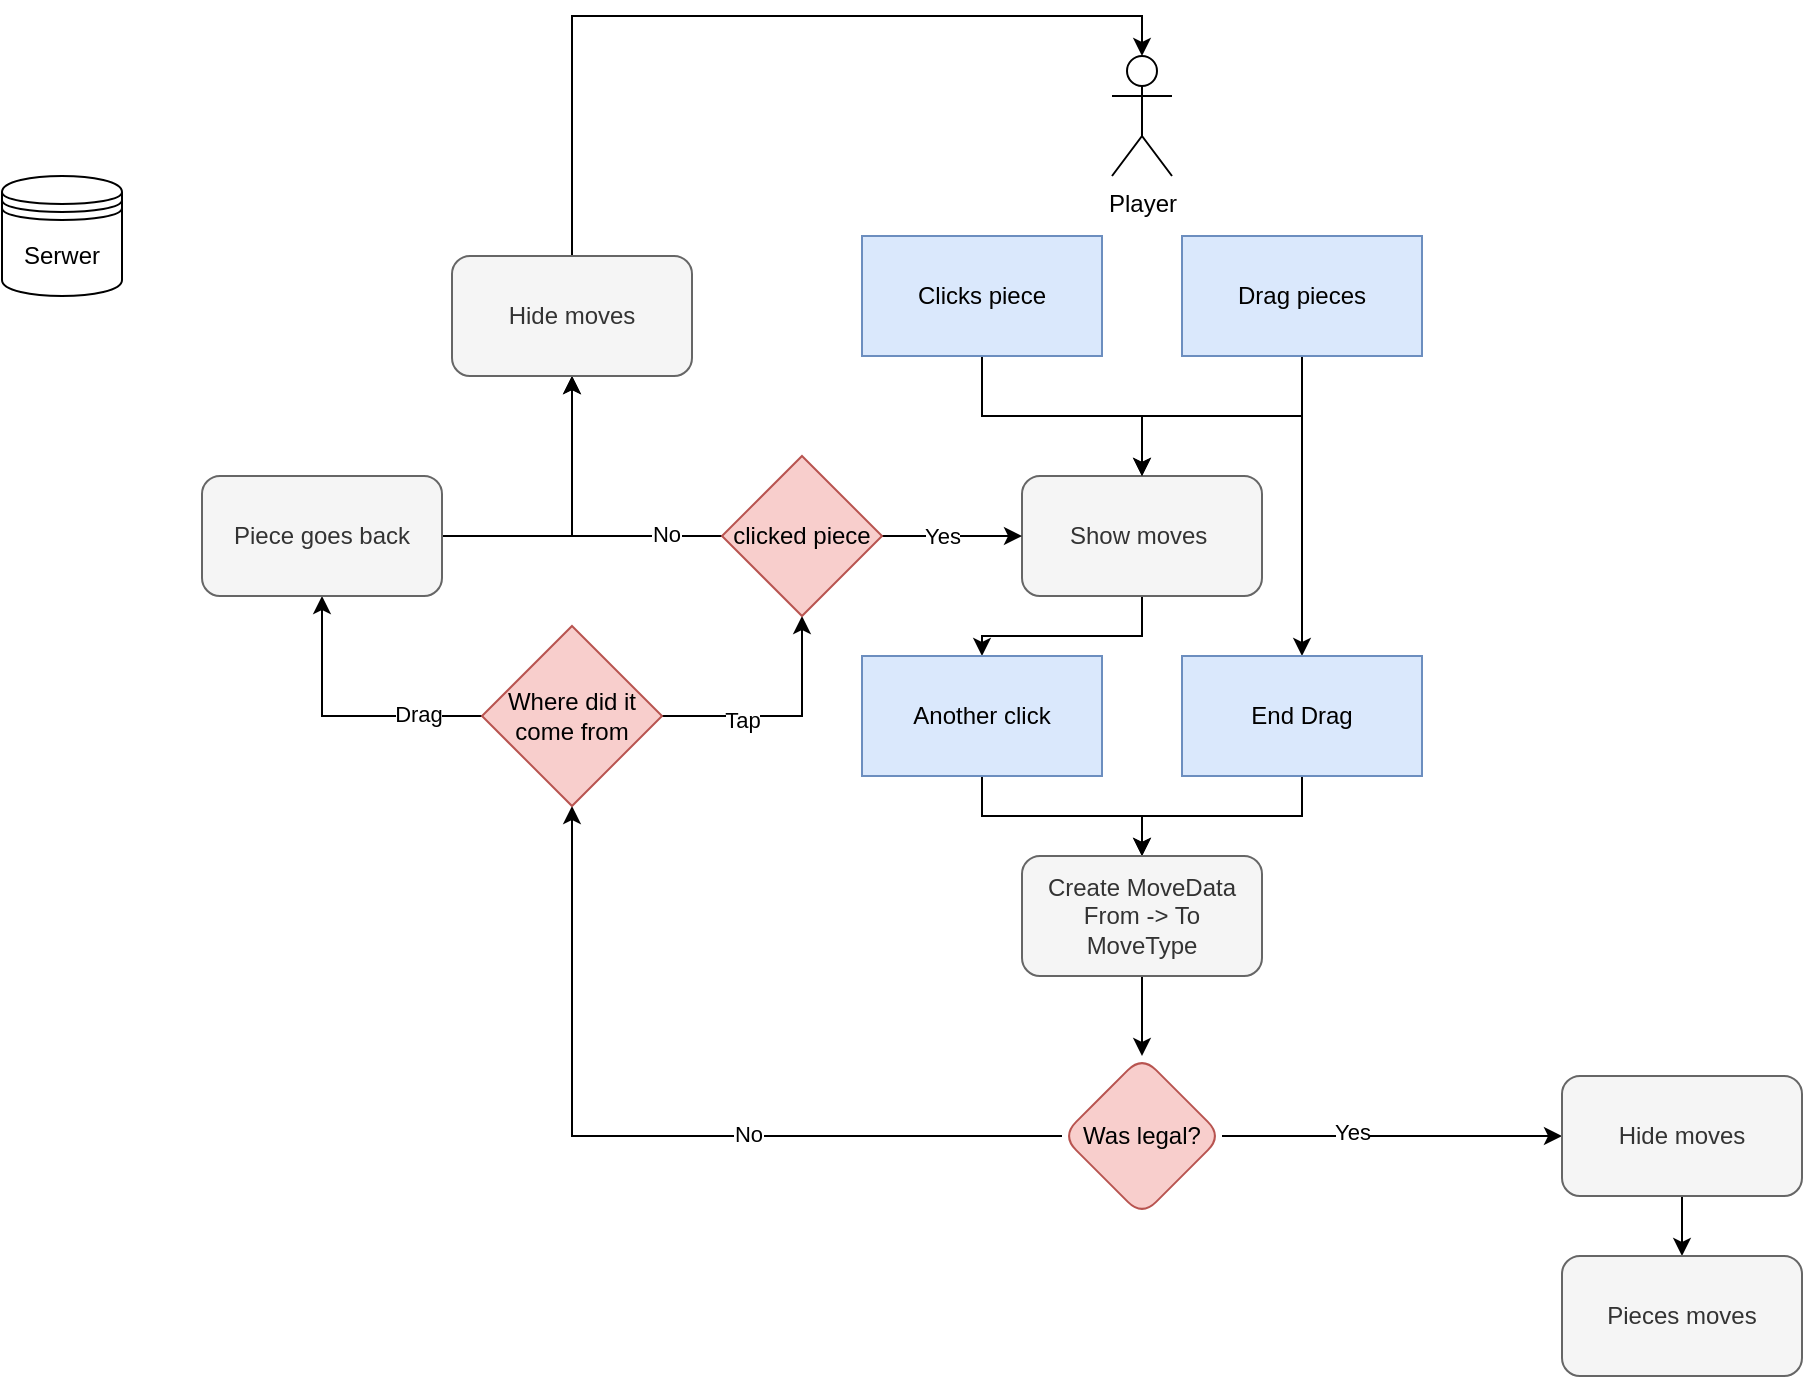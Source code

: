 <mxfile version="21.6.6" type="github">
  <diagram name="Strona-1" id="0UkwQ23_jVnsr-kS8y7S">
    <mxGraphModel dx="2268" dy="1888" grid="1" gridSize="10" guides="1" tooltips="1" connect="1" arrows="1" fold="1" page="1" pageScale="1" pageWidth="827" pageHeight="1169" math="0" shadow="0">
      <root>
        <mxCell id="0" />
        <mxCell id="1" parent="0" />
        <mxCell id="QEWHLRGhf9K4LhdgxkMF-22" style="edgeStyle=orthogonalEdgeStyle;rounded=0;orthogonalLoop=1;jettySize=auto;html=1;" edge="1" parent="1" source="QEWHLRGhf9K4LhdgxkMF-1" target="QEWHLRGhf9K4LhdgxkMF-15">
          <mxGeometry relative="1" as="geometry" />
        </mxCell>
        <mxCell id="QEWHLRGhf9K4LhdgxkMF-1" value="Show moves&amp;nbsp;" style="rounded=1;whiteSpace=wrap;html=1;fillColor=#f5f5f5;fontColor=#333333;strokeColor=#666666;" vertex="1" parent="1">
          <mxGeometry x="320" y="190" width="120" height="60" as="geometry" />
        </mxCell>
        <mxCell id="QEWHLRGhf9K4LhdgxkMF-2" value="Player" style="shape=umlActor;verticalLabelPosition=bottom;verticalAlign=top;html=1;outlineConnect=0;" vertex="1" parent="1">
          <mxGeometry x="365" y="-20" width="30" height="60" as="geometry" />
        </mxCell>
        <mxCell id="QEWHLRGhf9K4LhdgxkMF-3" value="Serwer" style="shape=datastore;whiteSpace=wrap;html=1;" vertex="1" parent="1">
          <mxGeometry x="-190" y="40" width="60" height="60" as="geometry" />
        </mxCell>
        <mxCell id="QEWHLRGhf9K4LhdgxkMF-28" value="" style="edgeStyle=orthogonalEdgeStyle;rounded=0;orthogonalLoop=1;jettySize=auto;html=1;" edge="1" parent="1" source="QEWHLRGhf9K4LhdgxkMF-6" target="QEWHLRGhf9K4LhdgxkMF-38">
          <mxGeometry relative="1" as="geometry">
            <mxPoint x="155" y="520" as="targetPoint" />
          </mxGeometry>
        </mxCell>
        <mxCell id="QEWHLRGhf9K4LhdgxkMF-31" value="No" style="edgeLabel;html=1;align=center;verticalAlign=middle;resizable=0;points=[];" vertex="1" connectable="0" parent="QEWHLRGhf9K4LhdgxkMF-28">
          <mxGeometry x="-0.233" y="-1" relative="1" as="geometry">
            <mxPoint as="offset" />
          </mxGeometry>
        </mxCell>
        <mxCell id="QEWHLRGhf9K4LhdgxkMF-30" value="" style="edgeStyle=orthogonalEdgeStyle;rounded=0;orthogonalLoop=1;jettySize=auto;html=1;" edge="1" parent="1" source="QEWHLRGhf9K4LhdgxkMF-6" target="QEWHLRGhf9K4LhdgxkMF-29">
          <mxGeometry relative="1" as="geometry" />
        </mxCell>
        <mxCell id="QEWHLRGhf9K4LhdgxkMF-32" value="Yes" style="edgeLabel;html=1;align=center;verticalAlign=middle;resizable=0;points=[];" vertex="1" connectable="0" parent="QEWHLRGhf9K4LhdgxkMF-30">
          <mxGeometry x="-0.233" y="2" relative="1" as="geometry">
            <mxPoint as="offset" />
          </mxGeometry>
        </mxCell>
        <mxCell id="QEWHLRGhf9K4LhdgxkMF-6" value="Was legal?" style="rhombus;whiteSpace=wrap;html=1;rounded=1;fillColor=#f8cecc;strokeColor=#b85450;" vertex="1" parent="1">
          <mxGeometry x="340" y="480" width="80" height="80" as="geometry" />
        </mxCell>
        <mxCell id="QEWHLRGhf9K4LhdgxkMF-18" style="edgeStyle=orthogonalEdgeStyle;rounded=0;orthogonalLoop=1;jettySize=auto;html=1;" edge="1" parent="1" source="QEWHLRGhf9K4LhdgxkMF-13" target="QEWHLRGhf9K4LhdgxkMF-1">
          <mxGeometry relative="1" as="geometry" />
        </mxCell>
        <mxCell id="QEWHLRGhf9K4LhdgxkMF-13" value="Clicks piece" style="rounded=0;whiteSpace=wrap;html=1;fillColor=#dae8fc;strokeColor=#6c8ebf;" vertex="1" parent="1">
          <mxGeometry x="240" y="70" width="120" height="60" as="geometry" />
        </mxCell>
        <mxCell id="QEWHLRGhf9K4LhdgxkMF-19" style="edgeStyle=orthogonalEdgeStyle;rounded=0;orthogonalLoop=1;jettySize=auto;html=1;" edge="1" parent="1" source="QEWHLRGhf9K4LhdgxkMF-14" target="QEWHLRGhf9K4LhdgxkMF-1">
          <mxGeometry relative="1" as="geometry" />
        </mxCell>
        <mxCell id="QEWHLRGhf9K4LhdgxkMF-21" style="edgeStyle=orthogonalEdgeStyle;rounded=0;orthogonalLoop=1;jettySize=auto;html=1;" edge="1" parent="1" source="QEWHLRGhf9K4LhdgxkMF-14" target="QEWHLRGhf9K4LhdgxkMF-16">
          <mxGeometry relative="1" as="geometry" />
        </mxCell>
        <mxCell id="QEWHLRGhf9K4LhdgxkMF-14" value="Drag pieces" style="rounded=0;whiteSpace=wrap;html=1;fillColor=#dae8fc;strokeColor=#6c8ebf;" vertex="1" parent="1">
          <mxGeometry x="400" y="70" width="120" height="60" as="geometry" />
        </mxCell>
        <mxCell id="QEWHLRGhf9K4LhdgxkMF-24" style="edgeStyle=orthogonalEdgeStyle;rounded=0;orthogonalLoop=1;jettySize=auto;html=1;" edge="1" parent="1" source="QEWHLRGhf9K4LhdgxkMF-15" target="QEWHLRGhf9K4LhdgxkMF-20">
          <mxGeometry relative="1" as="geometry" />
        </mxCell>
        <mxCell id="QEWHLRGhf9K4LhdgxkMF-15" value="Another click" style="rounded=0;whiteSpace=wrap;html=1;fillColor=#dae8fc;strokeColor=#6c8ebf;" vertex="1" parent="1">
          <mxGeometry x="240" y="280" width="120" height="60" as="geometry" />
        </mxCell>
        <mxCell id="QEWHLRGhf9K4LhdgxkMF-25" style="edgeStyle=orthogonalEdgeStyle;rounded=0;orthogonalLoop=1;jettySize=auto;html=1;" edge="1" parent="1" source="QEWHLRGhf9K4LhdgxkMF-16" target="QEWHLRGhf9K4LhdgxkMF-20">
          <mxGeometry relative="1" as="geometry" />
        </mxCell>
        <mxCell id="QEWHLRGhf9K4LhdgxkMF-16" value="End Drag" style="rounded=0;whiteSpace=wrap;html=1;fillColor=#dae8fc;strokeColor=#6c8ebf;" vertex="1" parent="1">
          <mxGeometry x="400" y="280" width="120" height="60" as="geometry" />
        </mxCell>
        <mxCell id="QEWHLRGhf9K4LhdgxkMF-26" style="edgeStyle=orthogonalEdgeStyle;rounded=0;orthogonalLoop=1;jettySize=auto;html=1;" edge="1" parent="1" source="QEWHLRGhf9K4LhdgxkMF-20" target="QEWHLRGhf9K4LhdgxkMF-6">
          <mxGeometry relative="1" as="geometry" />
        </mxCell>
        <mxCell id="QEWHLRGhf9K4LhdgxkMF-20" value="Create MoveData&lt;br&gt;From -&amp;gt; To&lt;br&gt;MoveType" style="rounded=1;whiteSpace=wrap;html=1;fillColor=#f5f5f5;fontColor=#333333;strokeColor=#666666;" vertex="1" parent="1">
          <mxGeometry x="320" y="380" width="120" height="60" as="geometry" />
        </mxCell>
        <mxCell id="QEWHLRGhf9K4LhdgxkMF-36" value="" style="edgeStyle=orthogonalEdgeStyle;rounded=0;orthogonalLoop=1;jettySize=auto;html=1;" edge="1" parent="1" source="QEWHLRGhf9K4LhdgxkMF-29" target="QEWHLRGhf9K4LhdgxkMF-35">
          <mxGeometry relative="1" as="geometry" />
        </mxCell>
        <mxCell id="QEWHLRGhf9K4LhdgxkMF-29" value="Hide moves" style="whiteSpace=wrap;html=1;rounded=1;fillColor=#f5f5f5;fontColor=#333333;strokeColor=#666666;" vertex="1" parent="1">
          <mxGeometry x="590" y="490" width="120" height="60" as="geometry" />
        </mxCell>
        <mxCell id="QEWHLRGhf9K4LhdgxkMF-35" value="Pieces moves" style="whiteSpace=wrap;html=1;rounded=1;fillColor=#f5f5f5;fontColor=#333333;strokeColor=#666666;" vertex="1" parent="1">
          <mxGeometry x="590" y="580" width="120" height="60" as="geometry" />
        </mxCell>
        <mxCell id="QEWHLRGhf9K4LhdgxkMF-45" style="edgeStyle=orthogonalEdgeStyle;rounded=0;orthogonalLoop=1;jettySize=auto;html=1;entryX=0.5;entryY=1;entryDx=0;entryDy=0;" edge="1" parent="1" source="QEWHLRGhf9K4LhdgxkMF-38" target="QEWHLRGhf9K4LhdgxkMF-44">
          <mxGeometry relative="1" as="geometry">
            <Array as="points">
              <mxPoint x="-30" y="310" />
              <mxPoint x="-30" y="250" />
            </Array>
          </mxGeometry>
        </mxCell>
        <mxCell id="QEWHLRGhf9K4LhdgxkMF-48" value="Drag" style="edgeLabel;html=1;align=center;verticalAlign=middle;resizable=0;points=[];" vertex="1" connectable="0" parent="QEWHLRGhf9K4LhdgxkMF-45">
          <mxGeometry x="-0.538" y="-1" relative="1" as="geometry">
            <mxPoint as="offset" />
          </mxGeometry>
        </mxCell>
        <mxCell id="QEWHLRGhf9K4LhdgxkMF-46" style="edgeStyle=orthogonalEdgeStyle;rounded=0;orthogonalLoop=1;jettySize=auto;html=1;" edge="1" parent="1" source="QEWHLRGhf9K4LhdgxkMF-38" target="QEWHLRGhf9K4LhdgxkMF-50">
          <mxGeometry relative="1" as="geometry">
            <mxPoint x="160" y="270" as="targetPoint" />
            <Array as="points">
              <mxPoint x="210" y="310" />
            </Array>
          </mxGeometry>
        </mxCell>
        <mxCell id="QEWHLRGhf9K4LhdgxkMF-47" value="Tap" style="edgeLabel;html=1;align=center;verticalAlign=middle;resizable=0;points=[];" vertex="1" connectable="0" parent="QEWHLRGhf9K4LhdgxkMF-46">
          <mxGeometry x="-0.335" y="-2" relative="1" as="geometry">
            <mxPoint as="offset" />
          </mxGeometry>
        </mxCell>
        <mxCell id="QEWHLRGhf9K4LhdgxkMF-38" value="Where did it come from" style="rhombus;whiteSpace=wrap;html=1;fillColor=#f8cecc;strokeColor=#b85450;" vertex="1" parent="1">
          <mxGeometry x="50" y="265" width="90" height="90" as="geometry" />
        </mxCell>
        <mxCell id="QEWHLRGhf9K4LhdgxkMF-60" style="edgeStyle=orthogonalEdgeStyle;rounded=0;orthogonalLoop=1;jettySize=auto;html=1;" edge="1" parent="1" source="QEWHLRGhf9K4LhdgxkMF-44" target="QEWHLRGhf9K4LhdgxkMF-57">
          <mxGeometry relative="1" as="geometry" />
        </mxCell>
        <mxCell id="QEWHLRGhf9K4LhdgxkMF-44" value="Piece goes back" style="rounded=1;whiteSpace=wrap;html=1;fillColor=#f5f5f5;fontColor=#333333;strokeColor=#666666;" vertex="1" parent="1">
          <mxGeometry x="-90" y="190" width="120" height="60" as="geometry" />
        </mxCell>
        <mxCell id="QEWHLRGhf9K4LhdgxkMF-51" style="edgeStyle=orthogonalEdgeStyle;rounded=0;orthogonalLoop=1;jettySize=auto;html=1;" edge="1" parent="1" source="QEWHLRGhf9K4LhdgxkMF-50" target="QEWHLRGhf9K4LhdgxkMF-1">
          <mxGeometry relative="1" as="geometry" />
        </mxCell>
        <mxCell id="QEWHLRGhf9K4LhdgxkMF-53" value="Yes" style="edgeLabel;html=1;align=center;verticalAlign=middle;resizable=0;points=[];" vertex="1" connectable="0" parent="QEWHLRGhf9K4LhdgxkMF-51">
          <mxGeometry x="-0.137" relative="1" as="geometry">
            <mxPoint as="offset" />
          </mxGeometry>
        </mxCell>
        <mxCell id="QEWHLRGhf9K4LhdgxkMF-58" style="edgeStyle=orthogonalEdgeStyle;rounded=0;orthogonalLoop=1;jettySize=auto;html=1;" edge="1" parent="1" source="QEWHLRGhf9K4LhdgxkMF-50" target="QEWHLRGhf9K4LhdgxkMF-57">
          <mxGeometry relative="1" as="geometry" />
        </mxCell>
        <mxCell id="QEWHLRGhf9K4LhdgxkMF-59" value="No" style="edgeLabel;html=1;align=center;verticalAlign=middle;resizable=0;points=[];" vertex="1" connectable="0" parent="QEWHLRGhf9K4LhdgxkMF-58">
          <mxGeometry x="-0.631" y="-1" relative="1" as="geometry">
            <mxPoint as="offset" />
          </mxGeometry>
        </mxCell>
        <mxCell id="QEWHLRGhf9K4LhdgxkMF-50" value="clicked piece" style="rhombus;whiteSpace=wrap;html=1;fillColor=#f8cecc;strokeColor=#b85450;" vertex="1" parent="1">
          <mxGeometry x="170" y="180" width="80" height="80" as="geometry" />
        </mxCell>
        <mxCell id="QEWHLRGhf9K4LhdgxkMF-61" style="edgeStyle=orthogonalEdgeStyle;rounded=0;orthogonalLoop=1;jettySize=auto;html=1;entryX=0.5;entryY=0;entryDx=0;entryDy=0;entryPerimeter=0;" edge="1" parent="1" source="QEWHLRGhf9K4LhdgxkMF-57" target="QEWHLRGhf9K4LhdgxkMF-2">
          <mxGeometry relative="1" as="geometry">
            <Array as="points">
              <mxPoint x="95" y="-40" />
              <mxPoint x="380" y="-40" />
            </Array>
          </mxGeometry>
        </mxCell>
        <mxCell id="QEWHLRGhf9K4LhdgxkMF-57" value="Hide moves" style="whiteSpace=wrap;html=1;rounded=1;fillColor=#f5f5f5;fontColor=#333333;strokeColor=#666666;" vertex="1" parent="1">
          <mxGeometry x="35" y="80" width="120" height="60" as="geometry" />
        </mxCell>
      </root>
    </mxGraphModel>
  </diagram>
</mxfile>
